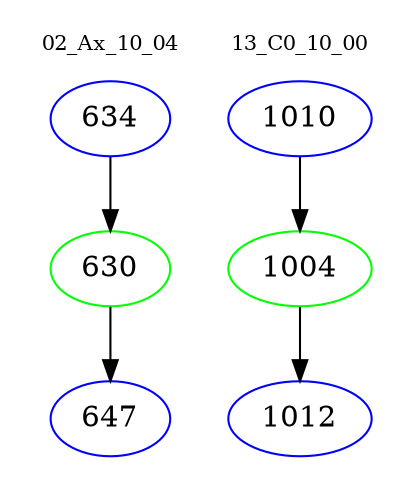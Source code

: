 digraph{
subgraph cluster_0 {
color = white
label = "02_Ax_10_04";
fontsize=10;
T0_634 [label="634", color="blue"]
T0_634 -> T0_630 [color="black"]
T0_630 [label="630", color="green"]
T0_630 -> T0_647 [color="black"]
T0_647 [label="647", color="blue"]
}
subgraph cluster_1 {
color = white
label = "13_C0_10_00";
fontsize=10;
T1_1010 [label="1010", color="blue"]
T1_1010 -> T1_1004 [color="black"]
T1_1004 [label="1004", color="green"]
T1_1004 -> T1_1012 [color="black"]
T1_1012 [label="1012", color="blue"]
}
}
